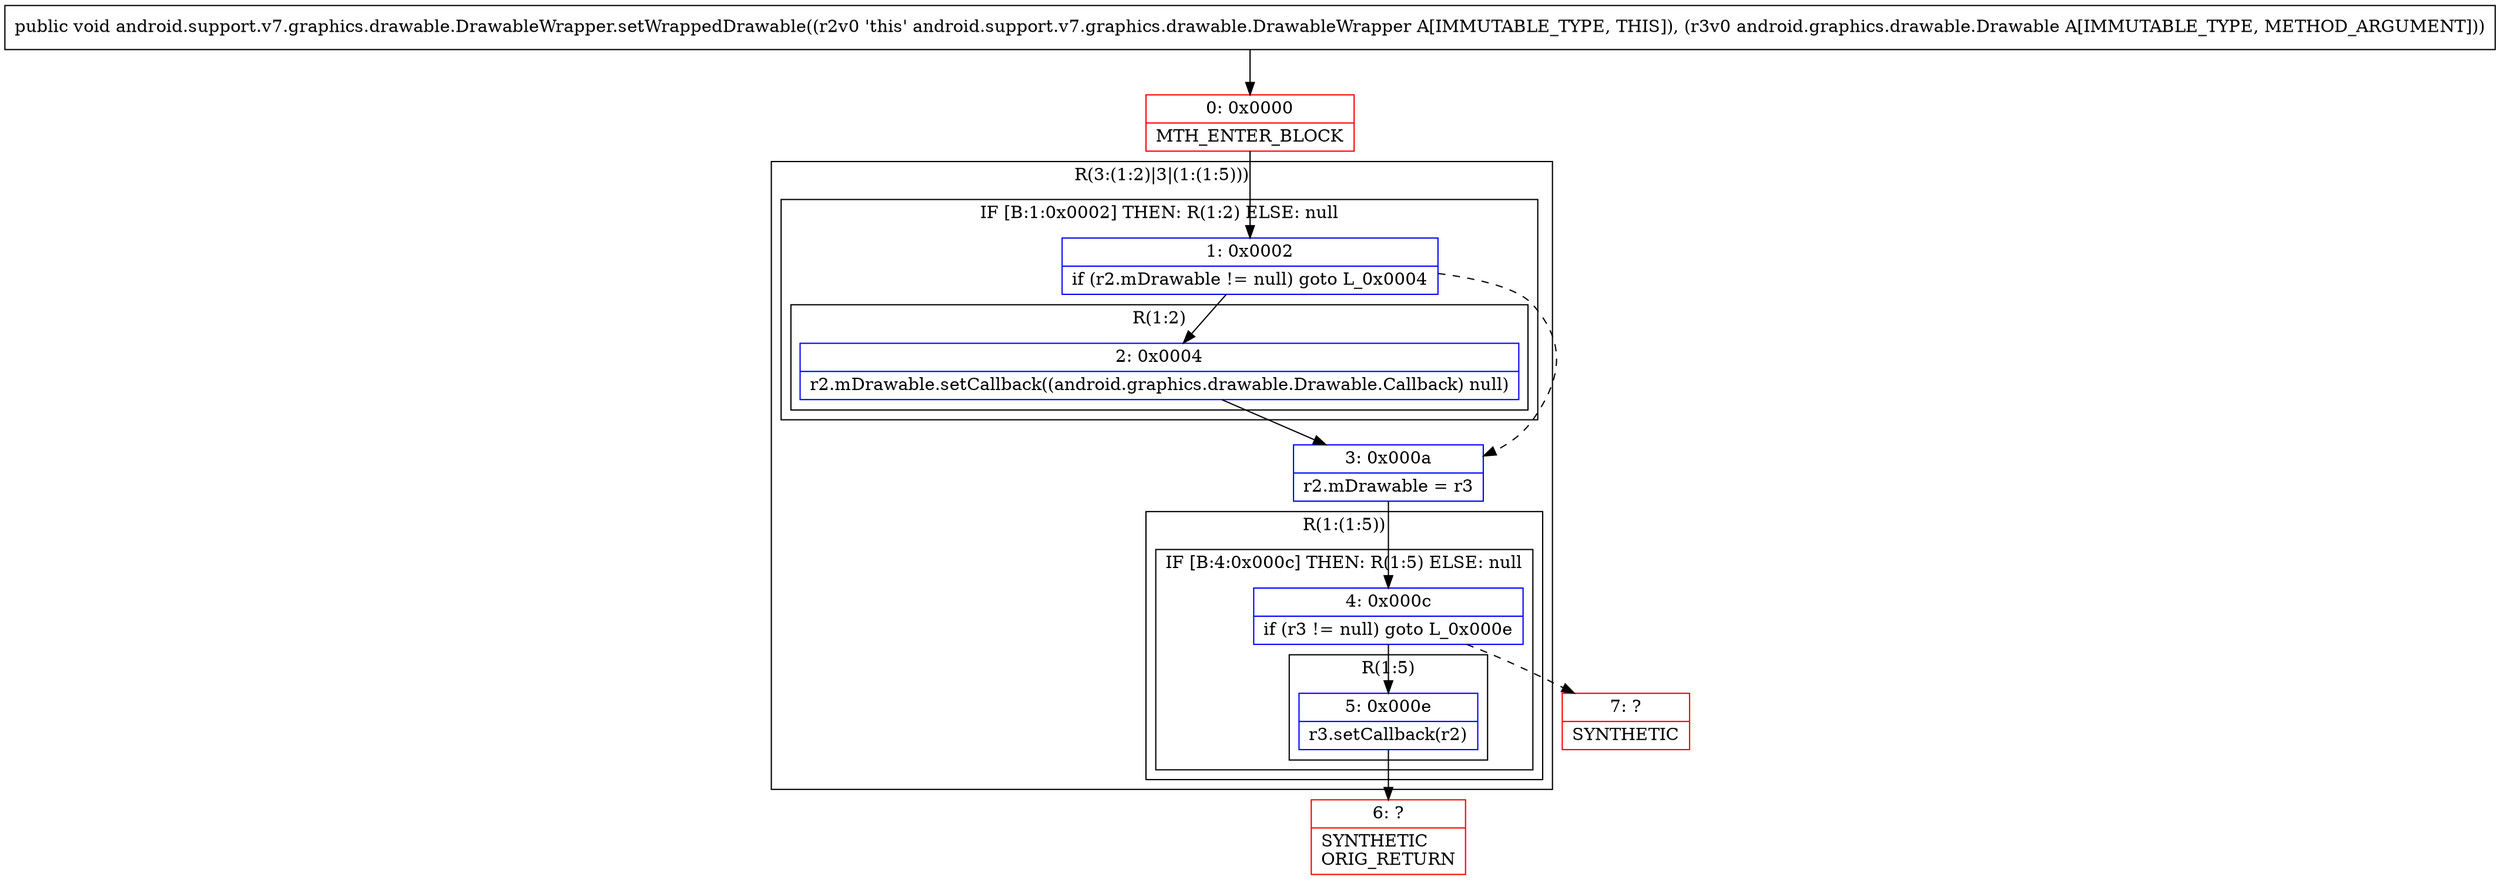 digraph "CFG forandroid.support.v7.graphics.drawable.DrawableWrapper.setWrappedDrawable(Landroid\/graphics\/drawable\/Drawable;)V" {
subgraph cluster_Region_422851136 {
label = "R(3:(1:2)|3|(1:(1:5)))";
node [shape=record,color=blue];
subgraph cluster_IfRegion_1750659468 {
label = "IF [B:1:0x0002] THEN: R(1:2) ELSE: null";
node [shape=record,color=blue];
Node_1 [shape=record,label="{1\:\ 0x0002|if (r2.mDrawable != null) goto L_0x0004\l}"];
subgraph cluster_Region_847162561 {
label = "R(1:2)";
node [shape=record,color=blue];
Node_2 [shape=record,label="{2\:\ 0x0004|r2.mDrawable.setCallback((android.graphics.drawable.Drawable.Callback) null)\l}"];
}
}
Node_3 [shape=record,label="{3\:\ 0x000a|r2.mDrawable = r3\l}"];
subgraph cluster_Region_2135193978 {
label = "R(1:(1:5))";
node [shape=record,color=blue];
subgraph cluster_IfRegion_1205527264 {
label = "IF [B:4:0x000c] THEN: R(1:5) ELSE: null";
node [shape=record,color=blue];
Node_4 [shape=record,label="{4\:\ 0x000c|if (r3 != null) goto L_0x000e\l}"];
subgraph cluster_Region_1747037958 {
label = "R(1:5)";
node [shape=record,color=blue];
Node_5 [shape=record,label="{5\:\ 0x000e|r3.setCallback(r2)\l}"];
}
}
}
}
Node_0 [shape=record,color=red,label="{0\:\ 0x0000|MTH_ENTER_BLOCK\l}"];
Node_6 [shape=record,color=red,label="{6\:\ ?|SYNTHETIC\lORIG_RETURN\l}"];
Node_7 [shape=record,color=red,label="{7\:\ ?|SYNTHETIC\l}"];
MethodNode[shape=record,label="{public void android.support.v7.graphics.drawable.DrawableWrapper.setWrappedDrawable((r2v0 'this' android.support.v7.graphics.drawable.DrawableWrapper A[IMMUTABLE_TYPE, THIS]), (r3v0 android.graphics.drawable.Drawable A[IMMUTABLE_TYPE, METHOD_ARGUMENT])) }"];
MethodNode -> Node_0;
Node_1 -> Node_2;
Node_1 -> Node_3[style=dashed];
Node_2 -> Node_3;
Node_3 -> Node_4;
Node_4 -> Node_5;
Node_4 -> Node_7[style=dashed];
Node_5 -> Node_6;
Node_0 -> Node_1;
}

